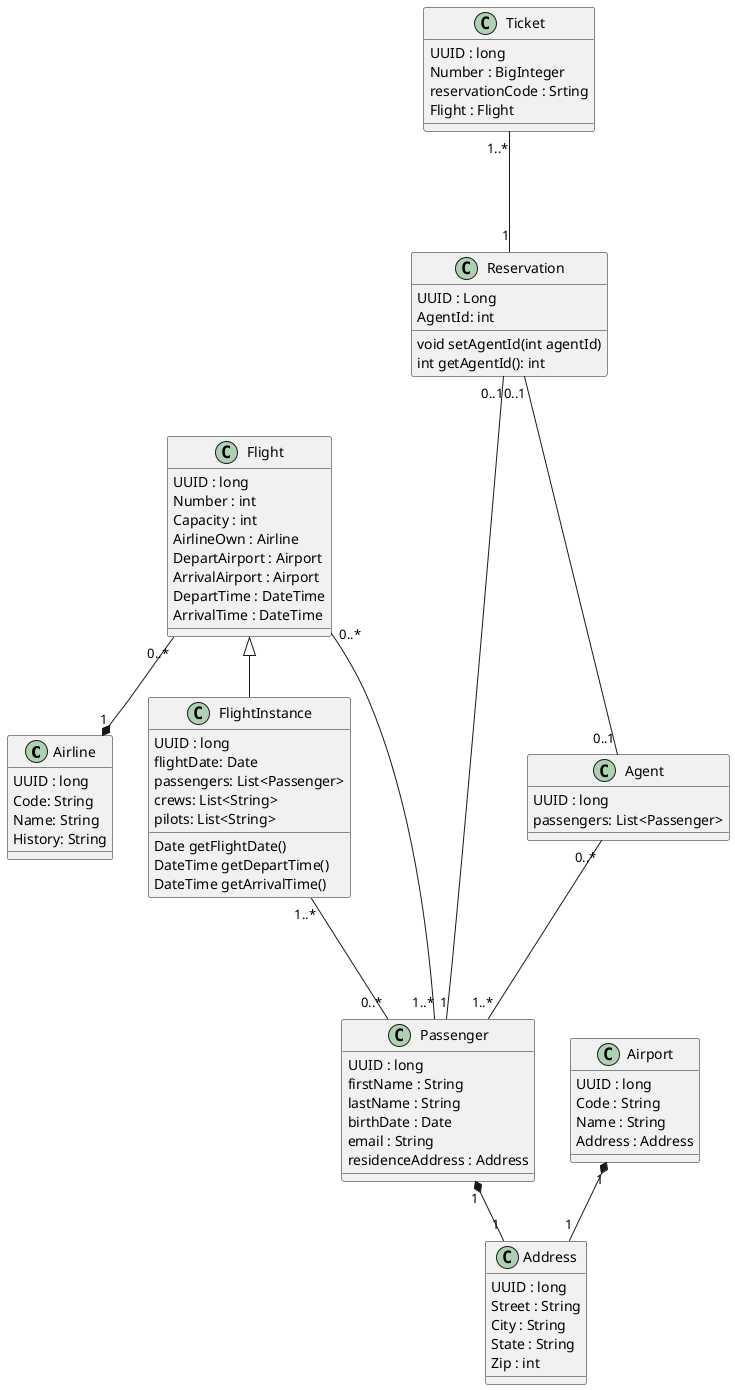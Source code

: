 @startuml

Class Airline {
    UUID : long 
    Code: String 
    Name: String
    History: String 
}

Class Airport{
    UUID : long
    Code : String
    Name : String
    Address : Address
}

Class Address{
    UUID : long
    Street : String
    City : String
    State : String
    Zip : int 
}

Class Flight{
    UUID : long
    Number : int
    Capacity : int
    AirlineOwn : Airline
    DepartAirport : Airport
    ArrivalAirport : Airport
    DepartTime : DateTime
    ArrivalTime : DateTime
}

Class FlightInstance{
    UUID : long
    flightDate: Date
    passengers: List<Passenger>
    crews: List<String>
    pilots: List<String>
    Date getFlightDate()
    DateTime getDepartTime()
    DateTime getArrivalTime()
}

'  It has an id, date, list of passengers, list of crew (flight staff), list of pilots (usually there are at least two or more)

Class Passenger {
    UUID : long
    firstName : String
    lastName : String 
    birthDate : Date
    email : String
    residenceAddress : Address
}

Class Reservation {
    UUID : Long
    AgentId: int
    void setAgentId(int agentId)
    int getAgentId(): int
}

Class Agent {
    UUID : long
    passengers: List<Passenger>
}

Class Ticket {
    UUID : long
    Number : BigInteger 
    reservationCode : Srting
    Flight : Flight
}

Airport "1" *-- "1" Address
Flight "0..*" --* "1" Airline
Flight ^-- FlightInstance
Passenger "1" *-- "1" Address

Reservation "0..1" --- "1" Passenger
Flight "0..*" --- "1..*" Passenger
Ticket "1..*" --- "1" Reservation
Agent "0..*" --- "1..*" Passenger
Reservation "0..1" --- "0..1" Agent

FlightInstance "1..*" --- "0..*" Passenger

@enduml